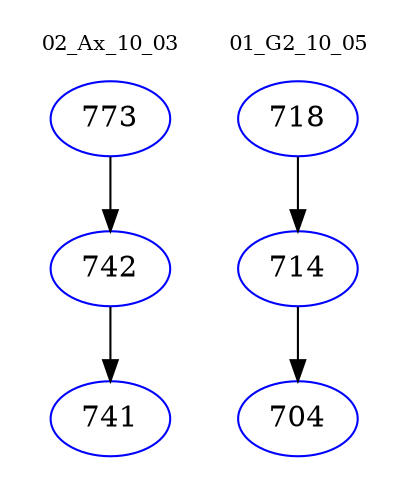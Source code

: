 digraph{
subgraph cluster_0 {
color = white
label = "02_Ax_10_03";
fontsize=10;
T0_773 [label="773", color="blue"]
T0_773 -> T0_742 [color="black"]
T0_742 [label="742", color="blue"]
T0_742 -> T0_741 [color="black"]
T0_741 [label="741", color="blue"]
}
subgraph cluster_1 {
color = white
label = "01_G2_10_05";
fontsize=10;
T1_718 [label="718", color="blue"]
T1_718 -> T1_714 [color="black"]
T1_714 [label="714", color="blue"]
T1_714 -> T1_704 [color="black"]
T1_704 [label="704", color="blue"]
}
}
